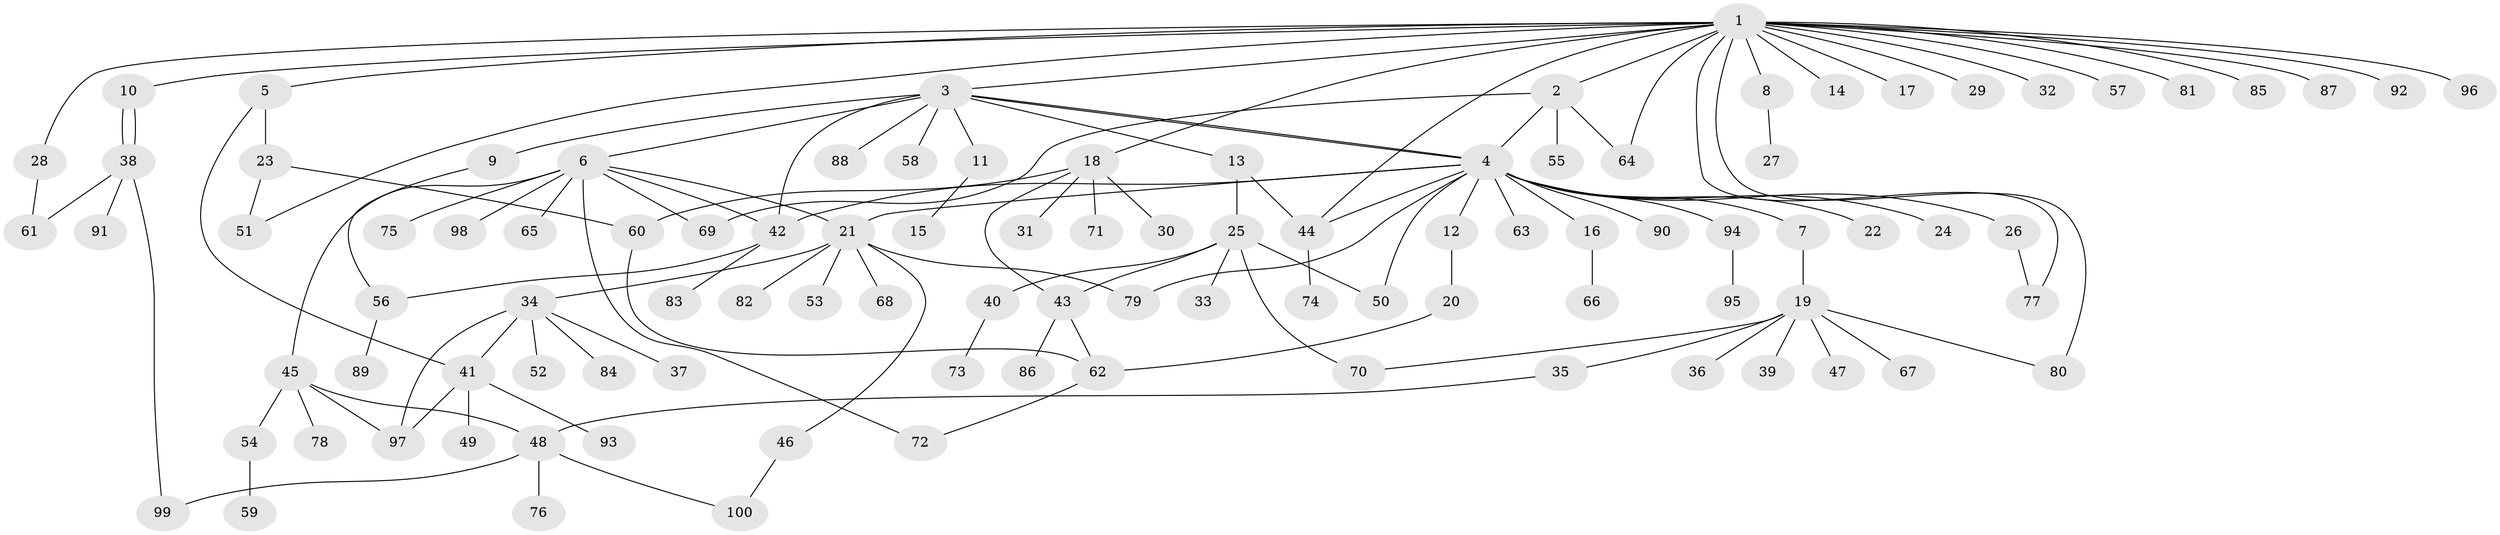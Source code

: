 // Generated by graph-tools (version 1.1) at 2025/11/02/21/25 10:11:09]
// undirected, 100 vertices, 128 edges
graph export_dot {
graph [start="1"]
  node [color=gray90,style=filled];
  1;
  2;
  3;
  4;
  5;
  6;
  7;
  8;
  9;
  10;
  11;
  12;
  13;
  14;
  15;
  16;
  17;
  18;
  19;
  20;
  21;
  22;
  23;
  24;
  25;
  26;
  27;
  28;
  29;
  30;
  31;
  32;
  33;
  34;
  35;
  36;
  37;
  38;
  39;
  40;
  41;
  42;
  43;
  44;
  45;
  46;
  47;
  48;
  49;
  50;
  51;
  52;
  53;
  54;
  55;
  56;
  57;
  58;
  59;
  60;
  61;
  62;
  63;
  64;
  65;
  66;
  67;
  68;
  69;
  70;
  71;
  72;
  73;
  74;
  75;
  76;
  77;
  78;
  79;
  80;
  81;
  82;
  83;
  84;
  85;
  86;
  87;
  88;
  89;
  90;
  91;
  92;
  93;
  94;
  95;
  96;
  97;
  98;
  99;
  100;
  1 -- 2;
  1 -- 3;
  1 -- 5;
  1 -- 8;
  1 -- 10;
  1 -- 14;
  1 -- 17;
  1 -- 18;
  1 -- 28;
  1 -- 29;
  1 -- 32;
  1 -- 44;
  1 -- 51;
  1 -- 57;
  1 -- 64;
  1 -- 77;
  1 -- 80;
  1 -- 81;
  1 -- 85;
  1 -- 87;
  1 -- 92;
  1 -- 96;
  2 -- 4;
  2 -- 55;
  2 -- 64;
  2 -- 69;
  3 -- 4;
  3 -- 4;
  3 -- 6;
  3 -- 9;
  3 -- 11;
  3 -- 13;
  3 -- 42;
  3 -- 58;
  3 -- 88;
  4 -- 7;
  4 -- 12;
  4 -- 16;
  4 -- 21;
  4 -- 22;
  4 -- 24;
  4 -- 26;
  4 -- 42;
  4 -- 44;
  4 -- 50;
  4 -- 63;
  4 -- 79;
  4 -- 90;
  4 -- 94;
  5 -- 23;
  5 -- 41;
  6 -- 21;
  6 -- 42;
  6 -- 45;
  6 -- 65;
  6 -- 69;
  6 -- 72;
  6 -- 75;
  6 -- 98;
  7 -- 19;
  8 -- 27;
  9 -- 56;
  10 -- 38;
  10 -- 38;
  11 -- 15;
  12 -- 20;
  13 -- 25;
  13 -- 44;
  16 -- 66;
  18 -- 30;
  18 -- 31;
  18 -- 43;
  18 -- 60;
  18 -- 71;
  19 -- 35;
  19 -- 36;
  19 -- 39;
  19 -- 47;
  19 -- 67;
  19 -- 70;
  19 -- 80;
  20 -- 62;
  21 -- 34;
  21 -- 46;
  21 -- 53;
  21 -- 68;
  21 -- 79;
  21 -- 82;
  23 -- 51;
  23 -- 60;
  25 -- 33;
  25 -- 40;
  25 -- 43;
  25 -- 50;
  25 -- 70;
  26 -- 77;
  28 -- 61;
  34 -- 37;
  34 -- 41;
  34 -- 52;
  34 -- 84;
  34 -- 97;
  35 -- 48;
  38 -- 61;
  38 -- 91;
  38 -- 99;
  40 -- 73;
  41 -- 49;
  41 -- 93;
  41 -- 97;
  42 -- 56;
  42 -- 83;
  43 -- 62;
  43 -- 86;
  44 -- 74;
  45 -- 48;
  45 -- 54;
  45 -- 78;
  45 -- 97;
  46 -- 100;
  48 -- 76;
  48 -- 99;
  48 -- 100;
  54 -- 59;
  56 -- 89;
  60 -- 62;
  62 -- 72;
  94 -- 95;
}
